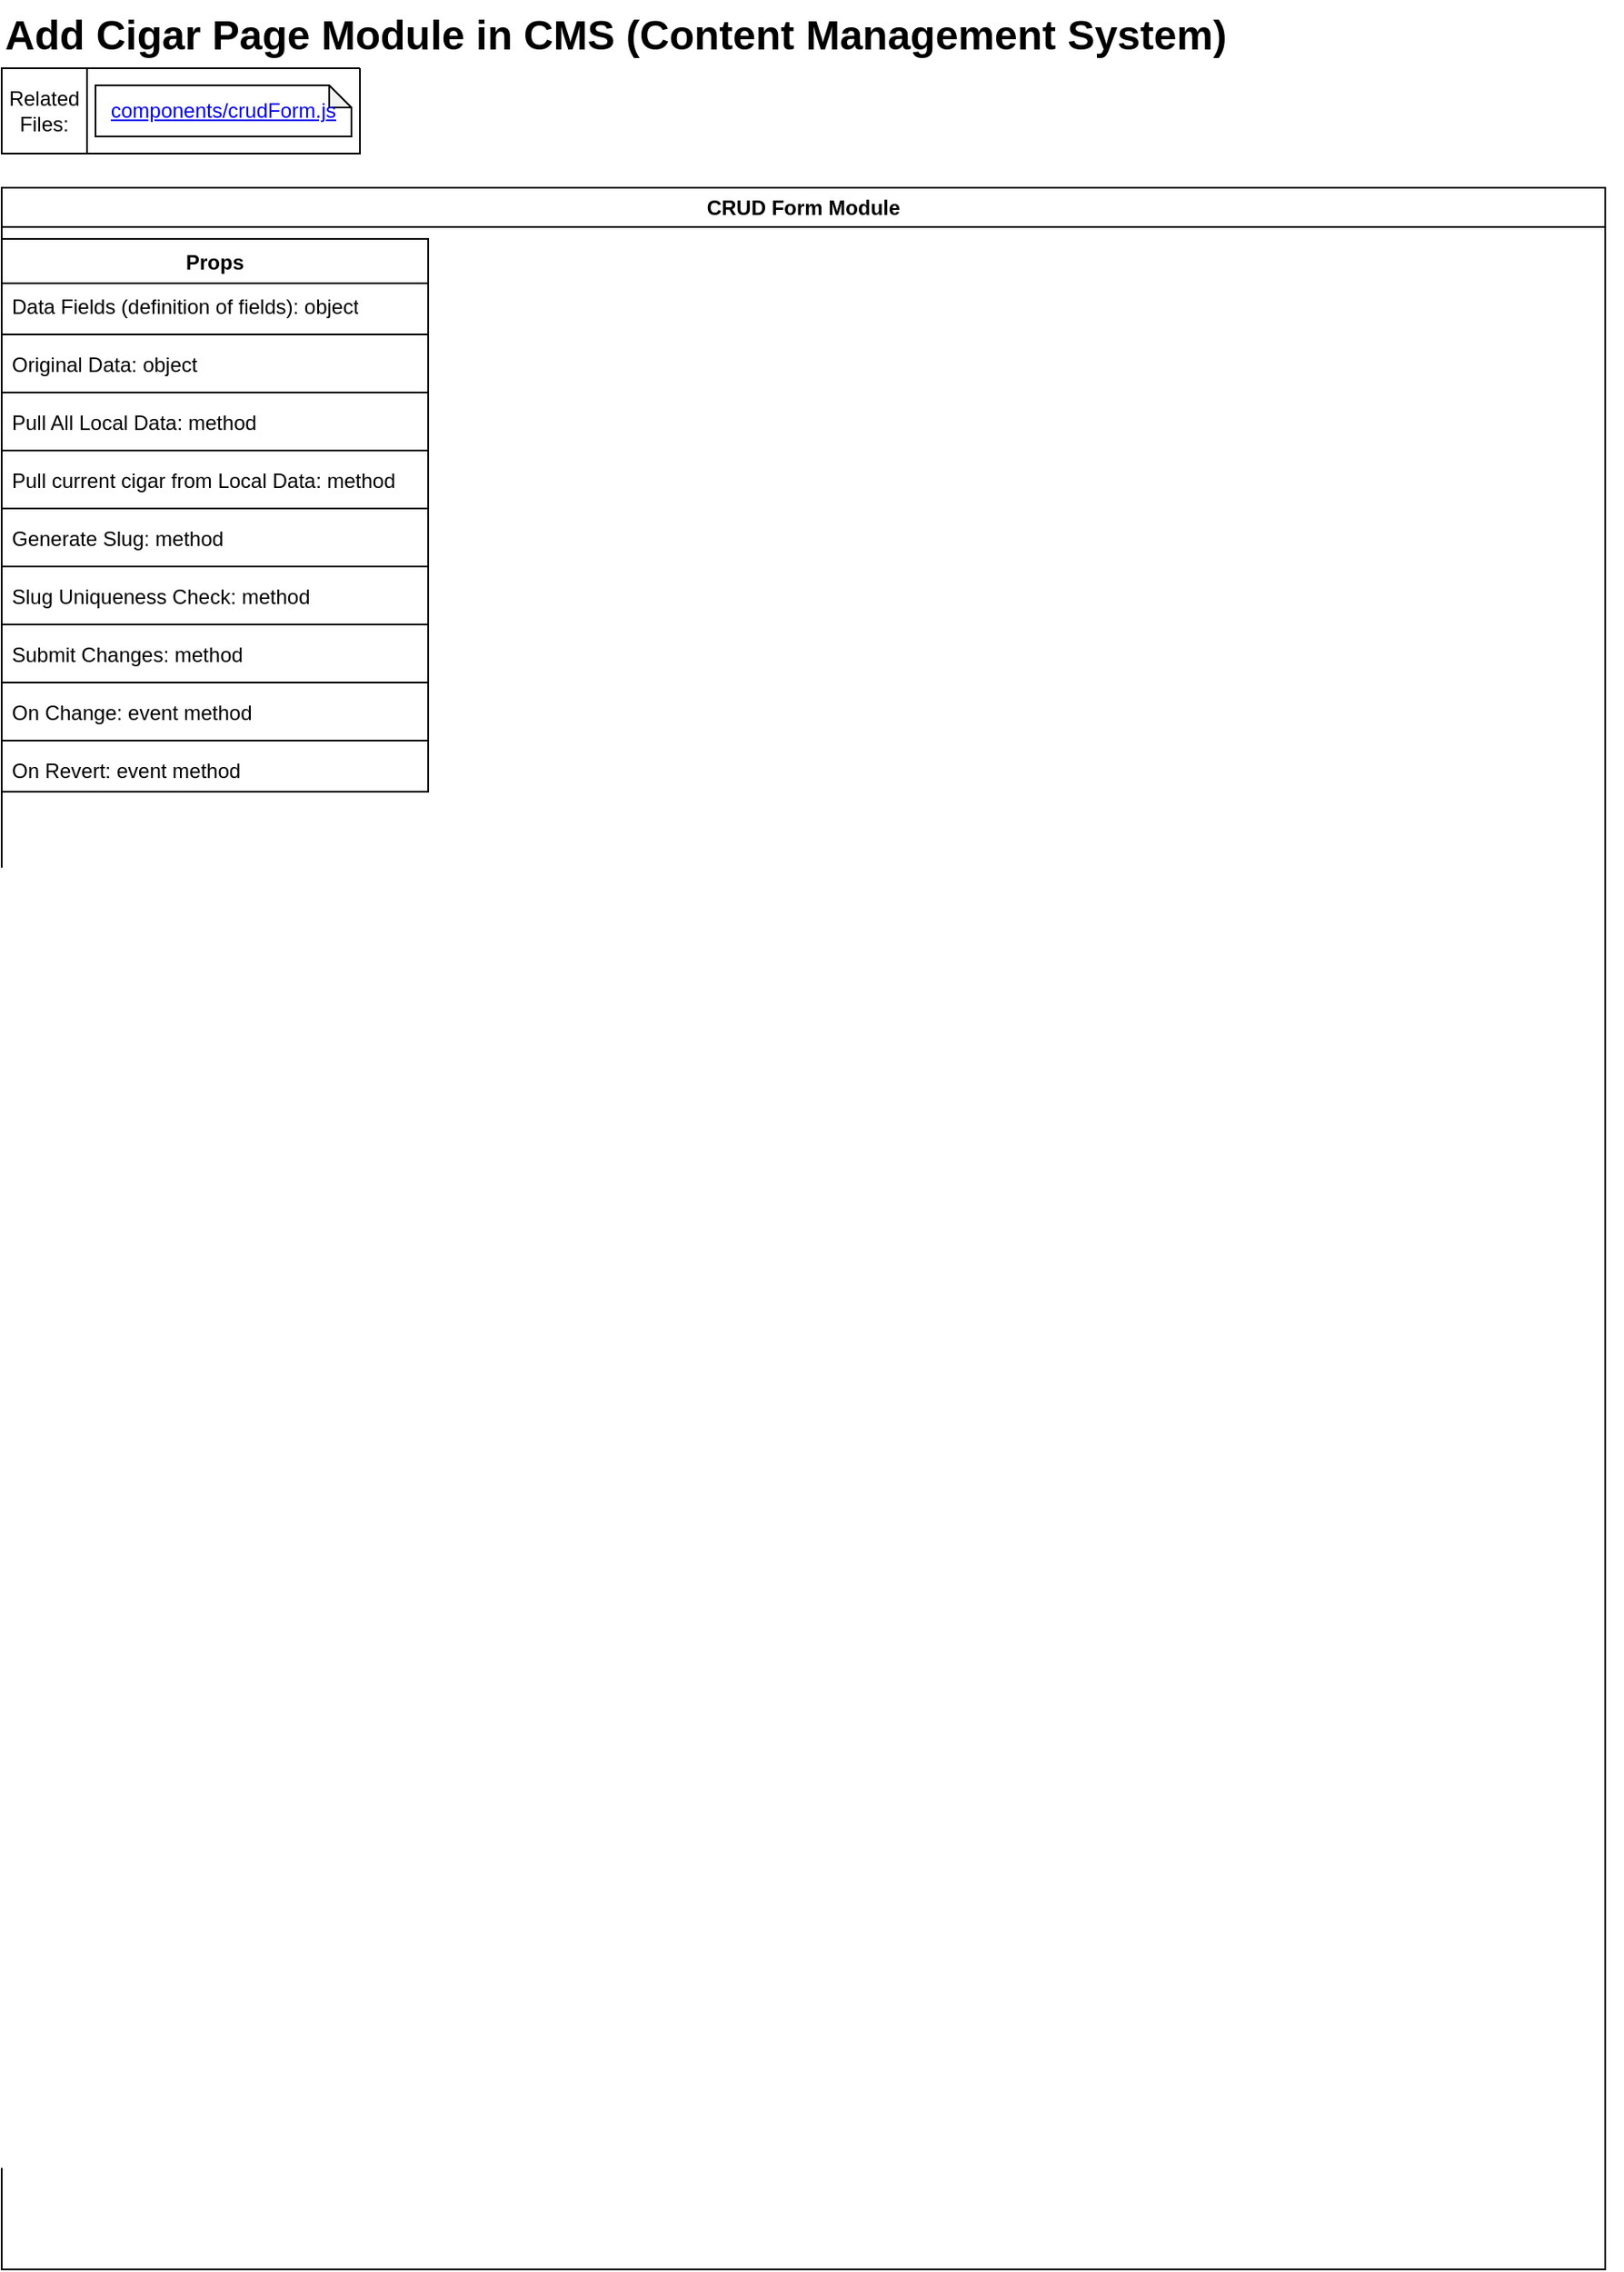 <mxfile version="26.2.13">
  <diagram name="Page-1" id="9TfbhumZKOwv8vjmnpY6">
    <mxGraphModel dx="1239" dy="737" grid="1" gridSize="10" guides="1" tooltips="1" connect="1" arrows="1" fold="1" page="1" pageScale="1" pageWidth="850" pageHeight="1100" background="#ffffff" math="0" shadow="0">
      <root>
        <mxCell id="0" />
        <mxCell id="1" parent="0" />
        <mxCell id="gF07o2XM8CqkStnafHHP-1" value="&lt;h1 style=&quot;margin-top: 0px;&quot;&gt;Add Cigar Page Module in CMS (Content Management System)&lt;/h1&gt;" style="text;html=1;whiteSpace=wrap;overflow=hidden;rounded=0;" parent="1" vertex="1">
          <mxGeometry x="10" y="10" width="950" height="40" as="geometry" />
        </mxCell>
        <mxCell id="gF07o2XM8CqkStnafHHP-4" value="Related Files:" style="whiteSpace=wrap;html=1;aspect=fixed;" parent="1" vertex="1">
          <mxGeometry x="10" y="50" width="50" height="50" as="geometry" />
        </mxCell>
        <mxCell id="gF07o2XM8CqkStnafHHP-5" value="" style="swimlane;startSize=0;" parent="1" vertex="1">
          <mxGeometry x="60" y="50" width="160" height="50" as="geometry">
            <mxRectangle x="60" y="50" width="50" height="40" as="alternateBounds" />
          </mxGeometry>
        </mxCell>
        <mxCell id="gF07o2XM8CqkStnafHHP-9" value="&lt;a href=&quot;https://github.com/macglencoe/EmporiumWebsite/blob/cms/components/crudForm.js&quot;&gt;components/crudForm.js&lt;/a&gt;" style="shape=note;whiteSpace=wrap;html=1;backgroundOutline=1;darkOpacity=0.05;size=13;" parent="gF07o2XM8CqkStnafHHP-5" vertex="1">
          <mxGeometry x="5" y="10" width="150" height="30" as="geometry" />
        </mxCell>
        <mxCell id="gF07o2XM8CqkStnafHHP-16" value="CRUD Form Module" style="swimlane;whiteSpace=wrap;html=1;" parent="1" vertex="1">
          <mxGeometry x="10" y="120" width="940" height="1220" as="geometry">
            <mxRectangle x="10" y="210" width="140" height="30" as="alternateBounds" />
          </mxGeometry>
        </mxCell>
        <mxCell id="gF07o2XM8CqkStnafHHP-33" value="Props" style="swimlane;fontStyle=1;align=center;verticalAlign=top;childLayout=stackLayout;horizontal=1;startSize=26;horizontalStack=0;resizeParent=1;resizeParentMax=0;resizeLast=0;collapsible=1;marginBottom=0;whiteSpace=wrap;html=1;" parent="gF07o2XM8CqkStnafHHP-16" vertex="1">
          <mxGeometry y="30" width="250" height="324" as="geometry" />
        </mxCell>
        <mxCell id="gF07o2XM8CqkStnafHHP-34" value="Data Fields (definition of fields): object" style="text;strokeColor=none;fillColor=none;align=left;verticalAlign=top;spacingLeft=4;spacingRight=4;overflow=hidden;rotatable=0;points=[[0,0.5],[1,0.5]];portConstraint=eastwest;whiteSpace=wrap;html=1;" parent="gF07o2XM8CqkStnafHHP-33" vertex="1">
          <mxGeometry y="26" width="250" height="26" as="geometry" />
        </mxCell>
        <mxCell id="gF07o2XM8CqkStnafHHP-35" value="" style="line;strokeWidth=1;fillColor=none;align=left;verticalAlign=middle;spacingTop=-1;spacingLeft=3;spacingRight=3;rotatable=0;labelPosition=right;points=[];portConstraint=eastwest;strokeColor=inherit;" parent="gF07o2XM8CqkStnafHHP-33" vertex="1">
          <mxGeometry y="52" width="250" height="8" as="geometry" />
        </mxCell>
        <mxCell id="gF07o2XM8CqkStnafHHP-38" value="Original Data: object" style="text;strokeColor=none;fillColor=none;align=left;verticalAlign=top;spacingLeft=4;spacingRight=4;overflow=hidden;rotatable=0;points=[[0,0.5],[1,0.5]];portConstraint=eastwest;whiteSpace=wrap;html=1;" parent="gF07o2XM8CqkStnafHHP-33" vertex="1">
          <mxGeometry y="60" width="250" height="26" as="geometry" />
        </mxCell>
        <mxCell id="gF07o2XM8CqkStnafHHP-39" value="" style="line;strokeWidth=1;fillColor=none;align=left;verticalAlign=middle;spacingTop=-1;spacingLeft=3;spacingRight=3;rotatable=0;labelPosition=right;points=[];portConstraint=eastwest;strokeColor=inherit;" parent="gF07o2XM8CqkStnafHHP-33" vertex="1">
          <mxGeometry y="86" width="250" height="8" as="geometry" />
        </mxCell>
        <mxCell id="gF07o2XM8CqkStnafHHP-36" value="Pull All Local Data: method" style="text;strokeColor=none;fillColor=none;align=left;verticalAlign=top;spacingLeft=4;spacingRight=4;overflow=hidden;rotatable=0;points=[[0,0.5],[1,0.5]];portConstraint=eastwest;whiteSpace=wrap;html=1;" parent="gF07o2XM8CqkStnafHHP-33" vertex="1">
          <mxGeometry y="94" width="250" height="26" as="geometry" />
        </mxCell>
        <mxCell id="gF07o2XM8CqkStnafHHP-40" value="" style="line;strokeWidth=1;fillColor=none;align=left;verticalAlign=middle;spacingTop=-1;spacingLeft=3;spacingRight=3;rotatable=0;labelPosition=right;points=[];portConstraint=eastwest;strokeColor=inherit;" parent="gF07o2XM8CqkStnafHHP-33" vertex="1">
          <mxGeometry y="120" width="250" height="8" as="geometry" />
        </mxCell>
        <mxCell id="gF07o2XM8CqkStnafHHP-41" value="Pull current cigar from Local Data: method" style="text;strokeColor=none;fillColor=none;align=left;verticalAlign=top;spacingLeft=4;spacingRight=4;overflow=hidden;rotatable=0;points=[[0,0.5],[1,0.5]];portConstraint=eastwest;whiteSpace=wrap;html=1;" parent="gF07o2XM8CqkStnafHHP-33" vertex="1">
          <mxGeometry y="128" width="250" height="26" as="geometry" />
        </mxCell>
        <mxCell id="gF07o2XM8CqkStnafHHP-42" value="" style="line;strokeWidth=1;fillColor=none;align=left;verticalAlign=middle;spacingTop=-1;spacingLeft=3;spacingRight=3;rotatable=0;labelPosition=right;points=[];portConstraint=eastwest;strokeColor=inherit;" parent="gF07o2XM8CqkStnafHHP-33" vertex="1">
          <mxGeometry y="154" width="250" height="8" as="geometry" />
        </mxCell>
        <mxCell id="gF07o2XM8CqkStnafHHP-43" value="Generate Slug: method" style="text;strokeColor=none;fillColor=none;align=left;verticalAlign=top;spacingLeft=4;spacingRight=4;overflow=hidden;rotatable=0;points=[[0,0.5],[1,0.5]];portConstraint=eastwest;whiteSpace=wrap;html=1;" parent="gF07o2XM8CqkStnafHHP-33" vertex="1">
          <mxGeometry y="162" width="250" height="26" as="geometry" />
        </mxCell>
        <mxCell id="gF07o2XM8CqkStnafHHP-44" value="" style="line;strokeWidth=1;fillColor=none;align=left;verticalAlign=middle;spacingTop=-1;spacingLeft=3;spacingRight=3;rotatable=0;labelPosition=right;points=[];portConstraint=eastwest;strokeColor=inherit;" parent="gF07o2XM8CqkStnafHHP-33" vertex="1">
          <mxGeometry y="188" width="250" height="8" as="geometry" />
        </mxCell>
        <mxCell id="gF07o2XM8CqkStnafHHP-45" value="Slug Uniqueness Check: method" style="text;strokeColor=none;fillColor=none;align=left;verticalAlign=top;spacingLeft=4;spacingRight=4;overflow=hidden;rotatable=0;points=[[0,0.5],[1,0.5]];portConstraint=eastwest;whiteSpace=wrap;html=1;" parent="gF07o2XM8CqkStnafHHP-33" vertex="1">
          <mxGeometry y="196" width="250" height="26" as="geometry" />
        </mxCell>
        <mxCell id="gF07o2XM8CqkStnafHHP-46" value="" style="line;strokeWidth=1;fillColor=none;align=left;verticalAlign=middle;spacingTop=-1;spacingLeft=3;spacingRight=3;rotatable=0;labelPosition=right;points=[];portConstraint=eastwest;strokeColor=inherit;" parent="gF07o2XM8CqkStnafHHP-33" vertex="1">
          <mxGeometry y="222" width="250" height="8" as="geometry" />
        </mxCell>
        <mxCell id="gF07o2XM8CqkStnafHHP-47" value="Submit Changes: method" style="text;strokeColor=none;fillColor=none;align=left;verticalAlign=top;spacingLeft=4;spacingRight=4;overflow=hidden;rotatable=0;points=[[0,0.5],[1,0.5]];portConstraint=eastwest;whiteSpace=wrap;html=1;" parent="gF07o2XM8CqkStnafHHP-33" vertex="1">
          <mxGeometry y="230" width="250" height="26" as="geometry" />
        </mxCell>
        <mxCell id="gF07o2XM8CqkStnafHHP-48" value="" style="line;strokeWidth=1;fillColor=none;align=left;verticalAlign=middle;spacingTop=-1;spacingLeft=3;spacingRight=3;rotatable=0;labelPosition=right;points=[];portConstraint=eastwest;strokeColor=inherit;" parent="gF07o2XM8CqkStnafHHP-33" vertex="1">
          <mxGeometry y="256" width="250" height="8" as="geometry" />
        </mxCell>
        <mxCell id="gF07o2XM8CqkStnafHHP-49" value="On Change: event method" style="text;strokeColor=none;fillColor=none;align=left;verticalAlign=top;spacingLeft=4;spacingRight=4;overflow=hidden;rotatable=0;points=[[0,0.5],[1,0.5]];portConstraint=eastwest;whiteSpace=wrap;html=1;" parent="gF07o2XM8CqkStnafHHP-33" vertex="1">
          <mxGeometry y="264" width="250" height="26" as="geometry" />
        </mxCell>
        <mxCell id="gF07o2XM8CqkStnafHHP-50" value="" style="line;strokeWidth=1;fillColor=none;align=left;verticalAlign=middle;spacingTop=-1;spacingLeft=3;spacingRight=3;rotatable=0;labelPosition=right;points=[];portConstraint=eastwest;strokeColor=inherit;" parent="gF07o2XM8CqkStnafHHP-33" vertex="1">
          <mxGeometry y="290" width="250" height="8" as="geometry" />
        </mxCell>
        <mxCell id="gF07o2XM8CqkStnafHHP-51" value="On Revert: event method" style="text;strokeColor=none;fillColor=none;align=left;verticalAlign=top;spacingLeft=4;spacingRight=4;overflow=hidden;rotatable=0;points=[[0,0.5],[1,0.5]];portConstraint=eastwest;whiteSpace=wrap;html=1;" parent="gF07o2XM8CqkStnafHHP-33" vertex="1">
          <mxGeometry y="298" width="250" height="26" as="geometry" />
        </mxCell>
      </root>
    </mxGraphModel>
  </diagram>
</mxfile>
